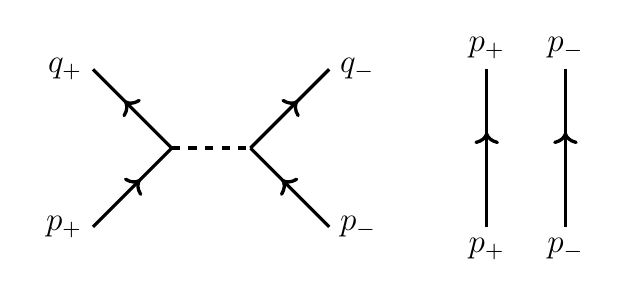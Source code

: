 \usetikzlibrary{decorations.markings}

\begin{tikzpicture}[
        cross/.style={
            cross out,
            draw=black,
            minimum size=2*(#1-\pgflinewidth),
            inner sep=0pt,
            outer sep=0pt
        }, %default radius will be 1pt.
        cross/.default={1pt}
    ]

    \begin{scope}[very thick,decoration={
                markings,
                mark=at position 0.6 with {\arrow{>}}
            }
        ]
        \coordinate (upleft) at (0, 2) {};
        \coordinate (downleft) at (0, 0) {};
        \coordinate (midleft) at (1, 1) {};
        \coordinate (midright) at (2, 1) {};
        \coordinate (upright) at (3, 2) {};
        \coordinate (downright) at (3, 0) {};

        \draw[postaction={decorate}]   (downleft) node[left] {\large$p_+$} -- (midleft);
        \draw[postaction={decorate}]   (midleft) -- (upleft) node[left] {\large$q_+$};
        \draw[dashed] (midleft) -- (midright);
        \draw[postaction={decorate}]   (downright) node[right] {\large$p_-$} -- (midright) ;
        \draw[postaction={decorate}]   (midright) -- (upright) node[right] {\large$q_-$};

    \end{scope}

    \begin{scope}[xshift=5cm,very thick,decoration={
                markings,
                mark=at position 0.6 with {\arrow{>}}
            }
        ]
        \coordinate (upleft) at (0, 2) {};
        \coordinate (downleft) at (0, 0) {};
        \coordinate (upright) at (1, 2) {};
        \coordinate (downright) at (1, 0) {};

        \draw[postaction={decorate}]   (downleft) node[below] {\large$p_+$} -- (upleft) node[above] {\large$p_+$};
        \draw[postaction={decorate}]   (downright) node[below] {\large$p_-$} -- (upright) node[above] {\large$p_-$};
    \end{scope}
\end{tikzpicture}

% \end{document}
